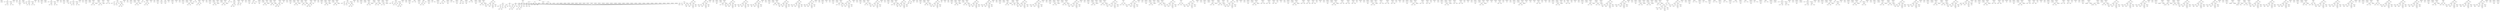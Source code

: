 digraph A { 
EXPRSTMR7 -> NULL_EXPR6
IF9 -> NUM10
ASSIGN14 -> NUM13
ASSIGN14 -> VAR12
EXPRSTMR11 -> ASSIGN14
IF9 -> EXPRSTMR11
ASSIGN18 -> NUM17
ASSIGN18 -> VAR16
EXPRSTMR15 -> ASSIGN18
IF9 -> EXPRSTMR15
EXPRSTMR19 -> VAR20
BLOCK5 -> BLOCK8
FUNCCALL22 -> VAR2
EXPRSTMR1 -> FUNCCALL22
EXPRSTMR29 -> NULL_EXPR28
SUB34 -> NUM33
SUB34 -> NUM32
IF31 -> SUB34
ASSIGN38 -> NUM37
ASSIGN38 -> VAR36
EXPRSTMR35 -> ASSIGN38
IF31 -> EXPRSTMR35
ASSIGN42 -> NUM41
ASSIGN42 -> VAR40
EXPRSTMR39 -> ASSIGN42
IF31 -> EXPRSTMR39
EXPRSTMR43 -> VAR44
BLOCK27 -> BLOCK30
FUNCCALL46 -> VAR24
EXPRSTMR23 -> FUNCCALL46
EXPRSTMR53 -> NULL_EXPR52
IF55 -> NUM56
ASSIGN60 -> NUM59
ASSIGN60 -> VAR58
EXPRSTMR57 -> ASSIGN60
IF55 -> EXPRSTMR57
ASSIGN64 -> NUM63
ASSIGN64 -> VAR62
EXPRSTMR61 -> ASSIGN64
IF55 -> EXPRSTMR61
EXPRSTMR65 -> VAR66
BLOCK51 -> BLOCK54
FUNCCALL68 -> VAR48
EXPRSTMR47 -> FUNCCALL68
EXPRSTMR75 -> NULL_EXPR74
SUB80 -> NUM79
SUB80 -> NUM78
IF77 -> SUB80
ASSIGN84 -> NUM83
ASSIGN84 -> VAR82
EXPRSTMR81 -> ASSIGN84
IF77 -> EXPRSTMR81
ASSIGN88 -> NUM87
ASSIGN88 -> VAR86
EXPRSTMR85 -> ASSIGN88
IF77 -> EXPRSTMR85
EXPRSTMR89 -> VAR90
BLOCK73 -> BLOCK76
FUNCCALL92 -> VAR70
EXPRSTMR69 -> FUNCCALL92
EXPRSTMR99 -> NULL_EXPR98
ASSIGN103 -> NUM100
ASSIGN103 -> VAR102
COMMA104 -> ASSIGN103
COMMA104 -> MEMZERO101
EXPRSTMR105 -> COMMA104
EXPRSTMR108 -> NULL_EXPR107
ASSIGN112 -> NUM109
ASSIGN112 -> VAR111
COMMA113 -> ASSIGN112
COMMA113 -> MEMZERO110
EXPRSTMR114 -> COMMA113
ASSIGN120 -> NUM119
ASSIGN120 -> VAR118
EXPRSTMR117 -> ASSIGN120
LE123 -> NUM122
LE123 -> VAR121
FOR116 -> LE123
ADD127 -> NUM126
ADD127 -> VAR125
ASSIGN128 -> ADD127
ASSIGN128 -> VAR124
FOR116 -> ASSIGN128
ADD133 -> VAR132
ADD133 -> VAR131
ASSIGN134 -> ADD133
ASSIGN134 -> VAR130
EXPRSTMR129 -> ASSIGN134
FOR116 -> EXPRSTMR129
EXPRSTMR135 -> VAR136
BLOCK97 -> BLOCK106
FUNCCALL138 -> VAR94
EXPRSTMR93 -> FUNCCALL138
EXPRSTMR145 -> NULL_EXPR144
ASSIGN149 -> NUM146
ASSIGN149 -> VAR148
COMMA150 -> ASSIGN149
COMMA150 -> MEMZERO147
EXPRSTMR151 -> COMMA150
LT156 -> NUM155
LT156 -> VAR154
ADD161 -> NUM160
ADD161 -> VAR159
ASSIGN162 -> ADD161
ASSIGN162 -> VAR158
EXPRSTMR157 -> ASSIGN162
EXPRSTMR163 -> VAR164
BLOCK143 -> BLOCK152
FUNCCALL166 -> VAR140
EXPRSTMR139 -> FUNCCALL166
EXPRSTMR172 -> NUM173
EXPRSTMR175 -> NUM176
BLOCK174 -> EXPRSTMR175
EXPRSTMR177 -> NUM178
BLOCK171 -> EXPRSTMR172
FUNCCALL180 -> VAR168
EXPRSTMR167 -> FUNCCALL180
EXPRSTMR189 -> NUM190
BLOCK185 -> BLOCK186
FUNCCALL192 -> VAR182
EXPRSTMR181 -> FUNCCALL192
EXPRSTMR199 -> NULL_EXPR198
ASSIGN203 -> NUM200
ASSIGN203 -> VAR202
COMMA204 -> ASSIGN203
COMMA204 -> MEMZERO201
EXPRSTMR205 -> COMMA204
LT210 -> NUM209
LT210 -> VAR208
ADD215 -> NUM214
ADD215 -> VAR213
ASSIGN216 -> ADD215
ASSIGN216 -> VAR212
EXPRSTMR211 -> ASSIGN216
EXPRSTMR217 -> VAR218
BLOCK197 -> BLOCK206
FUNCCALL220 -> VAR194
EXPRSTMR193 -> FUNCCALL220
EXPRSTMR227 -> NULL_EXPR226
ASSIGN231 -> NUM228
ASSIGN231 -> VAR230
COMMA232 -> ASSIGN231
COMMA232 -> MEMZERO229
EXPRSTMR233 -> COMMA232
EXPRSTMR236 -> NULL_EXPR235
ASSIGN240 -> NUM237
ASSIGN240 -> VAR239
COMMA241 -> ASSIGN240
COMMA241 -> MEMZERO238
EXPRSTMR242 -> COMMA241
LE247 -> NUM246
LE247 -> VAR245
ADD253 -> VAR252
ADD253 -> VAR251
ASSIGN254 -> ADD253
ASSIGN254 -> VAR250
EXPRSTMR249 -> ASSIGN254
ADD259 -> NUM258
ADD259 -> VAR257
ASSIGN260 -> ADD259
ASSIGN260 -> VAR256
EXPRSTMR255 -> ASSIGN260
BLOCK248 -> EXPRSTMR249
EXPRSTMR261 -> VAR262
BLOCK225 -> BLOCK234
FUNCCALL264 -> VAR222
EXPRSTMR221 -> FUNCCALL264
COMMA271 -> NUM270
COMMA271 -> NUM269
COMMA272 -> COMMA271
COMMA272 -> NUM268
FUNCCALL274 -> VAR266
EXPRSTMR265 -> FUNCCALL274
EXPRSTMR281 -> NULL_EXPR280
ASSIGN285 -> NUM282
ASSIGN285 -> VAR284
COMMA286 -> ASSIGN285
COMMA286 -> MEMZERO283
EXPRSTMR287 -> COMMA286
EXPRSTMR289 -> NULL_EXPR288
ASSIGN293 -> NUM290
ASSIGN293 -> VAR292
COMMA294 -> ASSIGN293
COMMA294 -> MEMZERO291
EXPRSTMR295 -> COMMA294
ASSIGN300 -> NUM299
ASSIGN300 -> VAR298
COMMA302 -> VAR301
COMMA302 -> ASSIGN300
ASSIGN304 -> NUM303
ASSIGN304 -> COMMA302
EXPRSTMR297 -> ASSIGN304
EXPRSTMR305 -> VAR306
BLOCK279 -> BLOCK296
FUNCCALL308 -> VAR276
EXPRSTMR275 -> FUNCCALL308
EXPRSTMR315 -> NULL_EXPR314
ASSIGN319 -> NUM316
ASSIGN319 -> VAR318
COMMA320 -> ASSIGN319
COMMA320 -> MEMZERO317
EXPRSTMR321 -> COMMA320
EXPRSTMR323 -> NULL_EXPR322
ASSIGN327 -> NUM324
ASSIGN327 -> VAR326
COMMA328 -> ASSIGN327
COMMA328 -> MEMZERO325
EXPRSTMR329 -> COMMA328
ASSIGN334 -> NUM333
ASSIGN334 -> VAR332
COMMA336 -> VAR335
COMMA336 -> ASSIGN334
ASSIGN338 -> NUM337
ASSIGN338 -> COMMA336
EXPRSTMR331 -> ASSIGN338
EXPRSTMR339 -> VAR340
BLOCK313 -> BLOCK330
FUNCCALL342 -> VAR310
EXPRSTMR309 -> FUNCCALL342
EXPRSTMR349 -> NULL_EXPR348
ASSIGN353 -> NUM350
ASSIGN353 -> VAR352
COMMA354 -> ASSIGN353
COMMA354 -> MEMZERO351
EXPRSTMR355 -> COMMA354
EXPRSTMR359 -> NULL_EXPR358
ASSIGN363 -> NUM360
ASSIGN363 -> VAR362
COMMA364 -> ASSIGN363
COMMA364 -> MEMZERO361
EXPRSTMR365 -> COMMA364
LE369 -> NUM368
LE369 -> VAR367
FOR357 -> LE369
ADD373 -> NUM372
ADD373 -> VAR371
ASSIGN374 -> ADD373
ASSIGN374 -> VAR370
FOR357 -> ASSIGN374
ADD379 -> VAR378
ADD379 -> VAR377
ASSIGN380 -> ADD379
ASSIGN380 -> VAR376
EXPRSTMR375 -> ASSIGN380
FOR357 -> EXPRSTMR375
EXPRSTMR381 -> VAR382
BLOCK347 -> BLOCK356
FUNCCALL384 -> VAR344
EXPRSTMR343 -> FUNCCALL384
EXPRSTMR391 -> NULL_EXPR390
ASSIGN395 -> NUM392
ASSIGN395 -> VAR394
COMMA396 -> ASSIGN395
COMMA396 -> MEMZERO393
EXPRSTMR397 -> COMMA396
EXPRSTMR400 -> NULL_EXPR399
ASSIGN404 -> NUM401
ASSIGN404 -> VAR403
COMMA405 -> ASSIGN404
COMMA405 -> MEMZERO402
EXPRSTMR406 -> COMMA405
EXPRSTMR410 -> NULL_EXPR409
ASSIGN414 -> NUM411
ASSIGN414 -> VAR413
COMMA415 -> ASSIGN414
COMMA415 -> MEMZERO412
EXPRSTMR416 -> COMMA415
LE420 -> NUM419
LE420 -> VAR418
FOR408 -> LE420
ADD424 -> NUM423
ADD424 -> VAR422
ASSIGN425 -> ADD424
ASSIGN425 -> VAR421
FOR408 -> ASSIGN425
ADD430 -> VAR429
ADD430 -> VAR428
ASSIGN431 -> ADD430
ASSIGN431 -> VAR427
EXPRSTMR426 -> ASSIGN431
FOR408 -> EXPRSTMR426
EXPRSTMR432 -> VAR433
BLOCK389 -> BLOCK398
FUNCCALL435 -> VAR386
EXPRSTMR385 -> FUNCCALL435
LOGOR441 -> NUM440
LOGOR441 -> NUM439
FUNCCALL443 -> VAR437
EXPRSTMR436 -> FUNCCALL443
SUB450 -> NUM449
SUB450 -> NUM448
LOGOR451 -> SUB450
LOGOR451 -> NUM447
LOGOR453 -> NUM452
LOGOR453 -> LOGOR451
FUNCCALL455 -> VAR445
EXPRSTMR444 -> FUNCCALL455
LOGOR461 -> NUM460
LOGOR461 -> NUM459
FUNCCALL463 -> VAR457
EXPRSTMR456 -> FUNCCALL463
SUB470 -> NUM469
SUB470 -> NUM468
LOGOR471 -> SUB470
LOGOR471 -> NUM467
FUNCCALL473 -> VAR465
EXPRSTMR464 -> FUNCCALL473
LOGAND479 -> NUM478
LOGAND479 -> NUM477
FUNCCALL481 -> VAR475
EXPRSTMR474 -> FUNCCALL481
SUB487 -> NUM486
SUB487 -> NUM485
LOGAND489 -> NUM488
LOGAND489 -> SUB487
FUNCCALL491 -> VAR483
EXPRSTMR482 -> FUNCCALL491
LOGAND497 -> NUM496
LOGAND497 -> NUM495
FUNCCALL499 -> VAR493
EXPRSTMR492 -> FUNCCALL499
EXPRSTMR506 -> NULL_EXPR505
ASSIGN510 -> NUM507
ASSIGN510 -> VAR509
COMMA511 -> ASSIGN510
COMMA511 -> MEMZERO508
EXPRSTMR512 -> COMMA511
ADD520 -> NUM519
ADD520 -> VAR517
ADDR521 -> VAR517
ASSIGN523 -> ADDR521
ASSIGN523 -> VAR522
DEREF525 -> VAR524
ADD526 -> NUM519
ADD526 -> DEREF525
DEREF528 -> VAR527
ASSIGN529 -> ADD526
ASSIGN529 -> DEREF528
COMMA530 -> ASSIGN529
COMMA530 -> ASSIGN523
ADD531 -> NUM518
ADD531 -> COMMA530
EXPRSTMR516 -> CAST0
ADD537 -> NUM536
ADD537 -> VAR534
ADDR538 -> VAR534
ASSIGN540 -> ADDR538
ASSIGN540 -> VAR539
DEREF542 -> VAR541
ADD543 -> NUM536
ADD543 -> DEREF542
DEREF545 -> VAR544
ASSIGN546 -> ADD543
ASSIGN546 -> DEREF545
COMMA547 -> ASSIGN546
COMMA547 -> ASSIGN540
ADD548 -> NUM535
ADD548 -> COMMA547
EXPRSTMR533 -> CAST0
ADD554 -> NUM553
ADD554 -> VAR551
ADDR555 -> VAR551
ASSIGN557 -> ADDR555
ASSIGN557 -> VAR556
DEREF559 -> VAR558
ADD560 -> NUM553
ADD560 -> DEREF559
DEREF562 -> VAR561
ASSIGN563 -> ADD560
ASSIGN563 -> DEREF562
COMMA564 -> ASSIGN563
COMMA564 -> ASSIGN557
ADD565 -> NUM552
ADD565 -> COMMA564
EXPRSTMR550 -> CAST0
EXPRSTMR566 -> VAR567
BLOCK504 -> BLOCK513
FUNCCALL569 -> VAR501
EXPRSTMR500 -> FUNCCALL569
EXPRSTMR576 -> NULL_EXPR575
ASSIGN580 -> NUM577
ASSIGN580 -> VAR579
COMMA581 -> ASSIGN580
COMMA581 -> MEMZERO578
EXPRSTMR582 -> COMMA581
ADD590 -> NUM589
ADD590 -> VAR587
ADDR591 -> VAR587
ASSIGN593 -> ADDR591
ASSIGN593 -> VAR592
DEREF595 -> VAR594
ADD596 -> NUM589
ADD596 -> DEREF595
DEREF598 -> VAR597
ASSIGN599 -> ADD596
ASSIGN599 -> DEREF598
COMMA600 -> ASSIGN599
COMMA600 -> ASSIGN593
ADD601 -> NUM588
ADD601 -> COMMA600
EXPRSTMR586 -> CAST0
ADD607 -> NUM606
ADD607 -> VAR604
ADDR608 -> VAR604
ASSIGN610 -> ADDR608
ASSIGN610 -> VAR609
DEREF612 -> VAR611
ADD613 -> NUM606
ADD613 -> DEREF612
DEREF615 -> VAR614
ASSIGN616 -> ADD613
ASSIGN616 -> DEREF615
COMMA617 -> ASSIGN616
COMMA617 -> ASSIGN610
ADD618 -> NUM605
ADD618 -> COMMA617
EXPRSTMR603 -> CAST0
ADD624 -> NUM623
ADD624 -> VAR621
ADDR625 -> VAR621
ASSIGN627 -> ADDR625
ASSIGN627 -> VAR626
DEREF629 -> VAR628
ADD630 -> NUM623
ADD630 -> DEREF629
DEREF632 -> VAR631
ASSIGN633 -> ADD630
ASSIGN633 -> DEREF632
COMMA634 -> ASSIGN633
COMMA634 -> ASSIGN627
ADD635 -> NUM622
ADD635 -> COMMA634
EXPRSTMR620 -> CAST0
EXPRSTMR636 -> VAR637
BLOCK574 -> BLOCK583
FUNCCALL639 -> VAR571
EXPRSTMR570 -> FUNCCALL639
EXPRSTMR646 -> NULL_EXPR645
ASSIGN650 -> NUM647
ASSIGN650 -> VAR649
COMMA651 -> ASSIGN650
COMMA651 -> MEMZERO648
EXPRSTMR652 -> COMMA651
ADD660 -> NUM659
ADD660 -> VAR657
ADDR661 -> VAR657
ASSIGN663 -> ADDR661
ASSIGN663 -> VAR662
DEREF665 -> VAR664
ADD666 -> NUM659
ADD666 -> DEREF665
DEREF668 -> VAR667
ASSIGN669 -> ADD666
ASSIGN669 -> DEREF668
COMMA670 -> ASSIGN669
COMMA670 -> ASSIGN663
ADD671 -> NUM658
ADD671 -> COMMA670
EXPRSTMR656 -> CAST0
ADD677 -> NUM676
ADD677 -> VAR674
ADDR678 -> VAR674
ASSIGN680 -> ADDR678
ASSIGN680 -> VAR679
DEREF682 -> VAR681
ADD683 -> NUM676
ADD683 -> DEREF682
DEREF685 -> VAR684
ASSIGN686 -> ADD683
ASSIGN686 -> DEREF685
COMMA687 -> ASSIGN686
COMMA687 -> ASSIGN680
ADD688 -> NUM675
ADD688 -> COMMA687
EXPRSTMR673 -> CAST0
ADD694 -> NUM693
ADD694 -> VAR691
ADDR695 -> VAR691
ASSIGN697 -> ADDR695
ASSIGN697 -> VAR696
DEREF699 -> VAR698
ADD700 -> NUM693
ADD700 -> DEREF699
DEREF702 -> VAR701
ASSIGN703 -> ADD700
ASSIGN703 -> DEREF702
COMMA704 -> ASSIGN703
COMMA704 -> ASSIGN697
ADD705 -> NUM692
ADD705 -> COMMA704
EXPRSTMR690 -> CAST0
EXPRSTMR706 -> VAR707
BLOCK644 -> BLOCK653
FUNCCALL709 -> VAR641
EXPRSTMR640 -> FUNCCALL709
EXPRSTMR718 -> NUM719
BLOCK714 -> GOTO715
FUNCCALL721 -> VAR711
EXPRSTMR710 -> FUNCCALL721
EXPRSTMR728 -> NULL_EXPR727
ASSIGN732 -> NUM729
ASSIGN732 -> VAR731
COMMA733 -> ASSIGN732
COMMA733 -> MEMZERO730
EXPRSTMR734 -> COMMA733
LT740 -> NUM739
LT740 -> VAR738
FOR736 -> LT740
ADD744 -> NUM743
ADD744 -> VAR741
ADDR745 -> VAR741
ASSIGN747 -> ADDR745
ASSIGN747 -> VAR746
DEREF749 -> VAR748
ADD750 -> NUM743
ADD750 -> DEREF749
DEREF752 -> VAR751
ASSIGN753 -> ADD750
ASSIGN753 -> DEREF752
COMMA754 -> ASSIGN753
COMMA754 -> ASSIGN747
ADD755 -> NUM742
ADD755 -> COMMA754
FOR736 -> CAST0
EQ760 -> NUM759
EQ760 -> VAR758
IF757 -> EQ760
IF757 -> GOTO761
BLOCK756 -> IF757
FOR736 -> BLOCK756
EXPRSTMR762 -> VAR763
BLOCK726 -> BLOCK735
FUNCCALL765 -> VAR723
EXPRSTMR722 -> FUNCCALL765
EXPRSTMR772 -> NULL_EXPR771
ASSIGN776 -> NUM773
ASSIGN776 -> VAR775
COMMA777 -> ASSIGN776
COMMA777 -> MEMZERO774
EXPRSTMR778 -> COMMA777
ADD787 -> NUM786
ADD787 -> VAR784
ADDR788 -> VAR784
ASSIGN790 -> ADDR788
ASSIGN790 -> VAR789
DEREF792 -> VAR791
ADD793 -> NUM786
ADD793 -> DEREF792
DEREF795 -> VAR794
ASSIGN796 -> ADD793
ASSIGN796 -> DEREF795
COMMA797 -> ASSIGN796
COMMA797 -> ASSIGN790
ADD798 -> NUM785
ADD798 -> COMMA797
EQ800 -> NUM799
EQ800 -> CAST0
IF783 -> EQ800
IF783 -> GOTO801
BLOCK782 -> IF783
EXPRSTMR802 -> VAR803
BLOCK770 -> BLOCK779
FUNCCALL805 -> VAR767
EXPRSTMR766 -> FUNCCALL805
EXPRSTMR812 -> NULL_EXPR811
ASSIGN816 -> NUM813
ASSIGN816 -> VAR815
COMMA817 -> ASSIGN816
COMMA817 -> MEMZERO814
EXPRSTMR818 -> COMMA817
LT824 -> NUM823
LT824 -> VAR822
FOR820 -> LT824
ADD828 -> NUM827
ADD828 -> VAR825
ADDR829 -> VAR825
ASSIGN831 -> ADDR829
ASSIGN831 -> VAR830
DEREF833 -> VAR832
ADD834 -> NUM827
ADD834 -> DEREF833
DEREF836 -> VAR835
ASSIGN837 -> ADD834
ASSIGN837 -> DEREF836
COMMA838 -> ASSIGN837
COMMA838 -> ASSIGN831
ADD839 -> NUM826
ADD839 -> COMMA838
FOR820 -> CAST0
FOR841 -> GOTO843
EQ847 -> NUM846
EQ847 -> VAR845
IF844 -> EQ847
IF844 -> GOTO848
BLOCK840 -> FOR841
FOR820 -> BLOCK840
EXPRSTMR849 -> VAR850
BLOCK810 -> BLOCK819
FUNCCALL852 -> VAR807
EXPRSTMR806 -> FUNCCALL852
EXPRSTMR859 -> NULL_EXPR858
ASSIGN863 -> NUM860
ASSIGN863 -> VAR862
COMMA864 -> ASSIGN863
COMMA864 -> MEMZERO861
EXPRSTMR865 -> COMMA864
ADD877 -> NUM876
ADD877 -> VAR874
ADDR878 -> VAR874
ASSIGN880 -> ADDR878
ASSIGN880 -> VAR879
DEREF882 -> VAR881
ADD883 -> NUM876
ADD883 -> DEREF882
DEREF885 -> VAR884
ASSIGN886 -> ADD883
ASSIGN886 -> DEREF885
COMMA887 -> ASSIGN886
COMMA887 -> ASSIGN880
ADD888 -> NUM875
ADD888 -> COMMA887
EQ890 -> NUM889
EQ890 -> CAST0
IF873 -> EQ890
IF873 -> GOTO891
BLOCK869 -> FOR870
EXPRSTMR892 -> VAR893
BLOCK857 -> BLOCK866
FUNCCALL895 -> VAR854
EXPRSTMR853 -> FUNCCALL895
EXPRSTMR902 -> NULL_EXPR901
ASSIGN906 -> NUM903
ASSIGN906 -> VAR905
COMMA907 -> ASSIGN906
COMMA907 -> MEMZERO904
EXPRSTMR908 -> COMMA907
EXPRSTMR911 -> NULL_EXPR910
ASSIGN915 -> NUM912
ASSIGN915 -> VAR914
COMMA916 -> ASSIGN915
COMMA916 -> MEMZERO913
EXPRSTMR917 -> COMMA916
LT923 -> NUM922
LT923 -> VAR921
FOR919 -> LT923
ADD927 -> NUM926
ADD927 -> VAR924
ADDR928 -> VAR924
ASSIGN930 -> ADDR928
ASSIGN930 -> VAR929
DEREF932 -> VAR931
ADD933 -> NUM926
ADD933 -> DEREF932
DEREF935 -> VAR934
ASSIGN936 -> ADD933
ASSIGN936 -> DEREF935
COMMA937 -> ASSIGN936
COMMA937 -> ASSIGN930
ADD938 -> NUM925
ADD938 -> COMMA937
FOR919 -> CAST0
LT943 -> VAR941
LT943 -> NUM942
IF940 -> LT943
IF940 -> GOTO944
ADD949 -> NUM948
ADD949 -> VAR946
ADDR950 -> VAR946
ASSIGN952 -> ADDR950
ASSIGN952 -> VAR951
DEREF954 -> VAR953
ADD955 -> NUM948
ADD955 -> DEREF954
DEREF957 -> VAR956
ASSIGN958 -> ADD955
ASSIGN958 -> DEREF957
COMMA959 -> ASSIGN958
COMMA959 -> ASSIGN952
ADD960 -> NUM947
ADD960 -> COMMA959
EXPRSTMR945 -> CAST0
BLOCK939 -> IF940
FOR919 -> BLOCK939
EXPRSTMR961 -> VAR962
BLOCK900 -> BLOCK909
FUNCCALL964 -> VAR897
EXPRSTMR896 -> FUNCCALL964
EXPRSTMR971 -> NULL_EXPR970
ASSIGN975 -> NUM972
ASSIGN975 -> VAR974
COMMA976 -> ASSIGN975
COMMA976 -> MEMZERO973
EXPRSTMR977 -> COMMA976
EXPRSTMR980 -> NULL_EXPR979
ASSIGN984 -> NUM981
ASSIGN984 -> VAR983
COMMA985 -> ASSIGN984
COMMA985 -> MEMZERO982
EXPRSTMR986 -> COMMA985
LT992 -> NUM991
LT992 -> VAR990
FOR988 -> LT992
ADD996 -> NUM995
ADD996 -> VAR993
ADDR997 -> VAR993
ASSIGN999 -> ADDR997
ASSIGN999 -> VAR998
DEREF1001 -> VAR1000
ADD1002 -> NUM995
ADD1002 -> DEREF1001
DEREF1004 -> VAR1003
ASSIGN1005 -> ADD1002
ASSIGN1005 -> DEREF1004
COMMA1006 -> ASSIGN1005
COMMA1006 -> ASSIGN999
ADD1007 -> NUM994
ADD1007 -> COMMA1006
FOR988 -> CAST0
LT1012 -> VAR1010
LT1012 -> NUM1011
IF1009 -> LT1012
IF1009 -> GOTO1013
ADD1018 -> NUM1017
ADD1018 -> VAR1015
ADDR1019 -> VAR1015
ASSIGN1021 -> ADDR1019
ASSIGN1021 -> VAR1020
DEREF1023 -> VAR1022
ADD1024 -> NUM1017
ADD1024 -> DEREF1023
DEREF1026 -> VAR1025
ASSIGN1027 -> ADD1024
ASSIGN1027 -> DEREF1026
COMMA1028 -> ASSIGN1027
COMMA1028 -> ASSIGN1021
ADD1029 -> NUM1016
ADD1029 -> COMMA1028
EXPRSTMR1014 -> CAST0
BLOCK1008 -> IF1009
FOR988 -> BLOCK1008
EXPRSTMR1030 -> VAR1031
BLOCK969 -> BLOCK978
FUNCCALL1033 -> VAR966
EXPRSTMR965 -> FUNCCALL1033
EXPRSTMR1040 -> NULL_EXPR1039
ASSIGN1044 -> NUM1041
ASSIGN1044 -> VAR1043
COMMA1045 -> ASSIGN1044
COMMA1045 -> MEMZERO1042
EXPRSTMR1046 -> COMMA1045
EXPRSTMR1049 -> NULL_EXPR1048
ASSIGN1053 -> NUM1050
ASSIGN1053 -> VAR1052
COMMA1054 -> ASSIGN1053
COMMA1054 -> MEMZERO1051
EXPRSTMR1055 -> COMMA1054
NOT1060 -> VAR1059
FOR1057 -> NOT1060
NE1066 -> NUM1065
NE1066 -> VAR1064
FOR1062 -> NE1066
ADD1070 -> NUM1069
ADD1070 -> VAR1067
ADDR1071 -> VAR1067
ASSIGN1073 -> ADDR1071
ASSIGN1073 -> VAR1072
DEREF1075 -> VAR1074
ADD1076 -> NUM1069
ADD1076 -> DEREF1075
DEREF1078 -> VAR1077
ASSIGN1079 -> ADD1076
ASSIGN1079 -> DEREF1078
COMMA1080 -> ASSIGN1079
COMMA1080 -> ASSIGN1073
ADD1081 -> NUM1068
ADD1081 -> COMMA1080
FOR1062 -> CAST0
FOR1062 -> GOTO1082
BLOCK1061 -> FOR1062
FOR1057 -> BLOCK1061
EXPRSTMR1084 -> VAR1085
BLOCK1038 -> BLOCK1047
FUNCCALL1087 -> VAR1035
EXPRSTMR1034 -> FUNCCALL1087
EXPRSTMR1094 -> NULL_EXPR1093
ASSIGN1098 -> NUM1095
ASSIGN1098 -> VAR1097
COMMA1099 -> ASSIGN1098
COMMA1099 -> MEMZERO1096
EXPRSTMR1100 -> COMMA1099
EXPRSTMR1103 -> NULL_EXPR1102
ASSIGN1107 -> NUM1104
ASSIGN1107 -> VAR1106
COMMA1108 -> ASSIGN1107
COMMA1108 -> MEMZERO1105
EXPRSTMR1109 -> COMMA1108
ADD1115 -> NUM1114
ADD1115 -> VAR1112
ADDR1116 -> VAR1112
ASSIGN1118 -> ADDR1116
ASSIGN1118 -> VAR1117
DEREF1120 -> VAR1119
ADD1121 -> NUM1114
ADD1121 -> DEREF1120
DEREF1123 -> VAR1122
ASSIGN1124 -> ADD1121
ASSIGN1124 -> DEREF1123
COMMA1125 -> ASSIGN1124
COMMA1125 -> ASSIGN1118
ADD1126 -> NUM1113
ADD1126 -> COMMA1125
LT1128 -> NUM1127
LT1128 -> CAST0
LT1133 -> VAR1131
LT1133 -> NUM1132
IF1130 -> LT1133
IF1130 -> GOTO1134
ADD1139 -> NUM1138
ADD1139 -> VAR1136
ADDR1140 -> VAR1136
ASSIGN1142 -> ADDR1140
ASSIGN1142 -> VAR1141
DEREF1144 -> VAR1143
ADD1145 -> NUM1138
ADD1145 -> DEREF1144
DEREF1147 -> VAR1146
ASSIGN1148 -> ADD1145
ASSIGN1148 -> DEREF1147
COMMA1149 -> ASSIGN1148
COMMA1149 -> ASSIGN1142
ADD1150 -> NUM1137
ADD1150 -> COMMA1149
EXPRSTMR1135 -> CAST0
BLOCK1129 -> IF1130
EXPRSTMR1151 -> VAR1152
BLOCK1092 -> BLOCK1101
FUNCCALL1154 -> VAR1089
EXPRSTMR1088 -> FUNCCALL1154
EXPRSTMR1161 -> NULL_EXPR1160
ASSIGN1165 -> NUM1162
ASSIGN1165 -> VAR1164
COMMA1166 -> ASSIGN1165
COMMA1166 -> MEMZERO1163
EXPRSTMR1167 -> COMMA1166
EXPRSTMR1170 -> NULL_EXPR1169
ASSIGN1174 -> NUM1171
ASSIGN1174 -> VAR1173
COMMA1175 -> ASSIGN1174
COMMA1175 -> MEMZERO1172
EXPRSTMR1176 -> COMMA1175
ADD1182 -> NUM1181
ADD1182 -> VAR1179
ADDR1183 -> VAR1179
ASSIGN1185 -> ADDR1183
ASSIGN1185 -> VAR1184
DEREF1187 -> VAR1186
ADD1188 -> NUM1181
ADD1188 -> DEREF1187
DEREF1190 -> VAR1189
ASSIGN1191 -> ADD1188
ASSIGN1191 -> DEREF1190
COMMA1192 -> ASSIGN1191
COMMA1192 -> ASSIGN1185
ADD1193 -> NUM1180
ADD1193 -> COMMA1192
LT1195 -> NUM1194
LT1195 -> CAST0
LT1200 -> VAR1198
LT1200 -> NUM1199
IF1197 -> LT1200
IF1197 -> GOTO1201
ADD1206 -> NUM1205
ADD1206 -> VAR1203
ADDR1207 -> VAR1203
ASSIGN1209 -> ADDR1207
ASSIGN1209 -> VAR1208
DEREF1211 -> VAR1210
ADD1212 -> NUM1205
ADD1212 -> DEREF1211
DEREF1214 -> VAR1213
ASSIGN1215 -> ADD1212
ASSIGN1215 -> DEREF1214
COMMA1216 -> ASSIGN1215
COMMA1216 -> ASSIGN1209
ADD1217 -> NUM1204
ADD1217 -> COMMA1216
EXPRSTMR1202 -> CAST0
BLOCK1196 -> IF1197
EXPRSTMR1218 -> VAR1219
BLOCK1159 -> BLOCK1168
FUNCCALL1221 -> VAR1156
EXPRSTMR1155 -> FUNCCALL1221
EXPRSTMR1228 -> NULL_EXPR1227
ASSIGN1232 -> NUM1229
ASSIGN1232 -> VAR1231
COMMA1233 -> ASSIGN1232
COMMA1233 -> MEMZERO1230
EXPRSTMR1234 -> COMMA1233
EXPRSTMR1237 -> NULL_EXPR1236
ASSIGN1241 -> NUM1238
ASSIGN1241 -> VAR1240
COMMA1242 -> ASSIGN1241
COMMA1242 -> MEMZERO1239
EXPRSTMR1243 -> COMMA1242
NOT1247 -> VAR1246
ADD1253 -> NUM1252
ADD1253 -> VAR1250
ADDR1254 -> VAR1250
ASSIGN1256 -> ADDR1254
ASSIGN1256 -> VAR1255
DEREF1258 -> VAR1257
ADD1259 -> NUM1252
ADD1259 -> DEREF1258
DEREF1261 -> VAR1260
ASSIGN1262 -> ADD1259
ASSIGN1262 -> DEREF1261
COMMA1263 -> ASSIGN1262
COMMA1263 -> ASSIGN1256
ADD1264 -> NUM1251
ADD1264 -> COMMA1263
NE1266 -> NUM1265
NE1266 -> CAST0
BLOCK1248 -> FOR1249
EXPRSTMR1269 -> VAR1270
BLOCK1226 -> BLOCK1235
FUNCCALL1272 -> VAR1223
EXPRSTMR1222 -> FUNCCALL1272
EXPRSTMR1279 -> NULL_EXPR1278
ASSIGN1283 -> NUM1280
ASSIGN1283 -> VAR1282
COMMA1284 -> ASSIGN1283
COMMA1284 -> MEMZERO1281
EXPRSTMR1285 -> COMMA1284
ASSIGN1295 -> NUM1294
ASSIGN1295 -> VAR1293
EXPRSTMR1292 -> ASSIGN1295
ASSIGN1302 -> NUM1301
ASSIGN1302 -> VAR1300
EXPRSTMR1299 -> ASSIGN1302
ASSIGN1309 -> NUM1308
ASSIGN1309 -> VAR1307
EXPRSTMR1306 -> ASSIGN1309
BLOCK1289 -> CASE1290
EXPRSTMR1311 -> VAR1312
BLOCK1277 -> BLOCK1286
FUNCCALL1314 -> VAR1274
EXPRSTMR1273 -> FUNCCALL1314
EXPRSTMR1321 -> NULL_EXPR1320
ASSIGN1325 -> NUM1322
ASSIGN1325 -> VAR1324
COMMA1326 -> ASSIGN1325
COMMA1326 -> MEMZERO1323
EXPRSTMR1327 -> COMMA1326
ASSIGN1337 -> NUM1336
ASSIGN1337 -> VAR1335
EXPRSTMR1334 -> ASSIGN1337
ASSIGN1344 -> NUM1343
ASSIGN1344 -> VAR1342
EXPRSTMR1341 -> ASSIGN1344
ASSIGN1351 -> NUM1350
ASSIGN1351 -> VAR1349
EXPRSTMR1348 -> ASSIGN1351
BLOCK1331 -> CASE1332
EXPRSTMR1353 -> VAR1354
BLOCK1319 -> BLOCK1328
FUNCCALL1356 -> VAR1316
EXPRSTMR1315 -> FUNCCALL1356
EXPRSTMR1363 -> NULL_EXPR1362
ASSIGN1367 -> NUM1364
ASSIGN1367 -> VAR1366
COMMA1368 -> ASSIGN1367
COMMA1368 -> MEMZERO1365
EXPRSTMR1369 -> COMMA1368
ASSIGN1379 -> NUM1378
ASSIGN1379 -> VAR1377
EXPRSTMR1376 -> ASSIGN1379
ASSIGN1386 -> NUM1385
ASSIGN1386 -> VAR1384
EXPRSTMR1383 -> ASSIGN1386
ASSIGN1393 -> NUM1392
ASSIGN1393 -> VAR1391
EXPRSTMR1390 -> ASSIGN1393
BLOCK1373 -> CASE1374
EXPRSTMR1395 -> VAR1396
BLOCK1361 -> BLOCK1370
FUNCCALL1398 -> VAR1358
EXPRSTMR1357 -> FUNCCALL1398
EXPRSTMR1405 -> NULL_EXPR1404
ASSIGN1409 -> NUM1406
ASSIGN1409 -> VAR1408
COMMA1410 -> ASSIGN1409
COMMA1410 -> MEMZERO1407
EXPRSTMR1411 -> COMMA1410
ASSIGN1421 -> NUM1420
ASSIGN1421 -> VAR1419
EXPRSTMR1418 -> ASSIGN1421
ASSIGN1428 -> NUM1427
ASSIGN1428 -> VAR1426
EXPRSTMR1425 -> ASSIGN1428
ASSIGN1435 -> NUM1434
ASSIGN1435 -> VAR1433
EXPRSTMR1432 -> ASSIGN1435
BLOCK1415 -> CASE1416
EXPRSTMR1437 -> VAR1438
BLOCK1403 -> BLOCK1412
FUNCCALL1440 -> VAR1400
EXPRSTMR1399 -> FUNCCALL1440
EXPRSTMR1447 -> NULL_EXPR1446
ASSIGN1451 -> NUM1448
ASSIGN1451 -> VAR1450
COMMA1452 -> ASSIGN1451
COMMA1452 -> MEMZERO1449
EXPRSTMR1453 -> COMMA1452
ASSIGN1463 -> NUM1462
ASSIGN1463 -> VAR1461
EXPRSTMR1460 -> ASSIGN1463
ASSIGN1469 -> NUM1468
ASSIGN1469 -> VAR1467
EXPRSTMR1466 -> ASSIGN1469
BLOCK1457 -> CASE1458
EXPRSTMR1470 -> VAR1471
BLOCK1445 -> BLOCK1454
FUNCCALL1473 -> VAR1442
EXPRSTMR1441 -> FUNCCALL1473
EXPRSTMR1480 -> NULL_EXPR1479
ASSIGN1484 -> NUM1481
ASSIGN1484 -> VAR1483
COMMA1485 -> ASSIGN1484
COMMA1485 -> MEMZERO1482
EXPRSTMR1486 -> COMMA1485
ASSIGN1496 -> NUM1495
ASSIGN1496 -> VAR1494
EXPRSTMR1493 -> ASSIGN1496
ASSIGN1502 -> NUM1501
ASSIGN1502 -> VAR1500
EXPRSTMR1499 -> ASSIGN1502
BLOCK1490 -> CASE1491
EXPRSTMR1503 -> VAR1504
BLOCK1478 -> BLOCK1487
FUNCCALL1506 -> VAR1475
EXPRSTMR1474 -> FUNCCALL1506
EXPRSTMR1513 -> NULL_EXPR1512
ASSIGN1517 -> NUM1514
ASSIGN1517 -> VAR1516
COMMA1518 -> ASSIGN1517
COMMA1518 -> MEMZERO1515
EXPRSTMR1519 -> COMMA1518
EXPRSTMR1526 -> NUM1527
EXPRSTMR1530 -> NUM1531
EXPRSTMR1534 -> NUM1535
ASSIGN1539 -> NUM1538
ASSIGN1539 -> VAR1537
EXPRSTMR1536 -> ASSIGN1539
BLOCK1523 -> CASE1524
EXPRSTMR1540 -> VAR1541
BLOCK1511 -> BLOCK1520
FUNCCALL1543 -> VAR1508
EXPRSTMR1507 -> FUNCCALL1543
EXPRSTMR1550 -> NULL_EXPR1549
ASSIGN1554 -> NUM1551
ASSIGN1554 -> VAR1553
COMMA1555 -> ASSIGN1554
COMMA1555 -> MEMZERO1552
EXPRSTMR1556 -> COMMA1555
EXPRSTMR1563 -> NUM1564
EXPRSTMR1567 -> NUM1568
EXPRSTMR1571 -> NUM1572
ASSIGN1576 -> NUM1575
ASSIGN1576 -> VAR1574
EXPRSTMR1573 -> ASSIGN1576
BLOCK1560 -> CASE1561
EXPRSTMR1577 -> VAR1578
BLOCK1548 -> BLOCK1557
FUNCCALL1580 -> VAR1545
EXPRSTMR1544 -> FUNCCALL1580
EXPRSTMR1587 -> NULL_EXPR1586
ASSIGN1591 -> NUM1588
ASSIGN1591 -> VAR1590
COMMA1592 -> ASSIGN1591
COMMA1592 -> MEMZERO1589
EXPRSTMR1593 -> COMMA1592
NEG1597 -> NUM1596
ASSIGN1604 -> NUM1603
ASSIGN1604 -> VAR1602
EXPRSTMR1601 -> ASSIGN1604
BLOCK1598 -> CASE1599
EXPRSTMR1606 -> VAR1607
BLOCK1585 -> BLOCK1594
FUNCCALL1609 -> VAR1582
EXPRSTMR1581 -> FUNCCALL1609
EXPRSTMR1616 -> NULL_EXPR1615
ASSIGN1620 -> NUM1617
ASSIGN1620 -> VAR1619
COMMA1621 -> ASSIGN1620
COMMA1621 -> MEMZERO1618
EXPRSTMR1622 -> COMMA1621
EXPRSTMR1625 -> NULL_EXPR1624
ASSIGN1629 -> NUM1626
ASSIGN1629 -> VAR1628
COMMA1630 -> ASSIGN1629
COMMA1630 -> MEMZERO1627
EXPRSTMR1631 -> COMMA1630
ADD1639 -> NUM1638
ADD1639 -> VAR1636
ADDR1640 -> VAR1636
ASSIGN1642 -> ADDR1640
ASSIGN1642 -> VAR1641
DEREF1644 -> VAR1643
ADD1645 -> NUM1638
ADD1645 -> DEREF1644
DEREF1647 -> VAR1646
ASSIGN1648 -> ADD1645
ASSIGN1648 -> DEREF1647
COMMA1649 -> ASSIGN1648
COMMA1649 -> ASSIGN1642
ADD1650 -> NUM1637
ADD1650 -> COMMA1649
EXPRSTMR1635 -> CAST0
BLOCK1634 -> EXPRSTMR1635
ADD1654 -> NUM1653
ADD1654 -> VAR1651
ADDR1655 -> VAR1651
ASSIGN1657 -> ADDR1655
ASSIGN1657 -> VAR1656
DEREF1659 -> VAR1658
ADD1660 -> NUM1653
ADD1660 -> DEREF1659
DEREF1662 -> VAR1661
ASSIGN1663 -> ADD1660
ASSIGN1663 -> DEREF1662
COMMA1664 -> ASSIGN1663
COMMA1664 -> ASSIGN1657
ADD1665 -> NUM1652
ADD1665 -> COMMA1664
LT1667 -> NUM1666
LT1667 -> CAST0
EXPRSTMR1668 -> VAR1669
BLOCK1614 -> BLOCK1623
FUNCCALL1671 -> VAR1611
EXPRSTMR1610 -> FUNCCALL1671
EXPRSTMR1678 -> NULL_EXPR1677
ASSIGN1682 -> NUM1679
ASSIGN1682 -> VAR1681
COMMA1683 -> ASSIGN1682
COMMA1683 -> MEMZERO1680
EXPRSTMR1684 -> COMMA1683
EXPRSTMR1687 -> NULL_EXPR1686
ASSIGN1691 -> NUM1688
ASSIGN1691 -> VAR1690
COMMA1692 -> ASSIGN1691
COMMA1692 -> MEMZERO1689
EXPRSTMR1693 -> COMMA1692
EXPRSTMR1696 -> NULL_EXPR1695
ASSIGN1700 -> NUM1697
ASSIGN1700 -> VAR1699
COMMA1701 -> ASSIGN1700
COMMA1701 -> MEMZERO1698
EXPRSTMR1702 -> COMMA1701
ADD1709 -> NUM1707
ADD1709 -> VAR1708
ADDR1710 -> VAR1708
ASSIGN1712 -> ADDR1710
ASSIGN1712 -> VAR1711
DEREF1714 -> VAR1713
ADD1715 -> NUM1707
ADD1715 -> DEREF1714
DEREF1717 -> VAR1716
ASSIGN1718 -> ADD1715
ASSIGN1718 -> DEREF1717
COMMA1719 -> ASSIGN1718
COMMA1719 -> ASSIGN1712
LT1721 -> COMMA1719
LT1721 -> NUM1720
IF1706 -> LT1721
IF1706 -> GOTO1722
ADD1728 -> NUM1727
ADD1728 -> VAR1725
ADDR1729 -> VAR1725
ASSIGN1731 -> ADDR1729
ASSIGN1731 -> VAR1730
DEREF1733 -> VAR1732
ADD1734 -> NUM1727
ADD1734 -> DEREF1733
DEREF1736 -> VAR1735
ASSIGN1737 -> ADD1734
ASSIGN1737 -> DEREF1736
COMMA1738 -> ASSIGN1737
COMMA1738 -> ASSIGN1731
ADD1739 -> NUM1726
ADD1739 -> COMMA1738
EXPRSTMR1724 -> CAST0
BLOCK1705 -> IF1706
EXPRSTMR1741 -> VAR1742
BLOCK1676 -> BLOCK1685
FUNCCALL1744 -> VAR1673
EXPRSTMR1672 -> FUNCCALL1744
LOGAND1750 -> NUM1749
LOGAND1750 -> NUM1748
FUNCCALL1752 -> VAR1746
EXPRSTMR1745 -> FUNCCALL1752
LOGAND1758 -> NUM1757
LOGAND1758 -> NUM1756
FUNCCALL1760 -> VAR1754
EXPRSTMR1753 -> FUNCCALL1760
LOGAND1766 -> NUM1765
LOGAND1766 -> NUM1764
FUNCCALL1768 -> VAR1762
EXPRSTMR1761 -> FUNCCALL1768
LOGAND1774 -> NUM1773
LOGAND1774 -> NUM1772
FUNCCALL1776 -> VAR1770
EXPRSTMR1769 -> FUNCCALL1776
LOGOR1782 -> NUM1781
LOGOR1782 -> NUM1780
FUNCCALL1784 -> VAR1778
EXPRSTMR1777 -> FUNCCALL1784
LOGOR1790 -> NUM1789
LOGOR1790 -> NUM1788
FUNCCALL1792 -> VAR1786
EXPRSTMR1785 -> FUNCCALL1792
LOGOR1798 -> NUM1797
LOGOR1798 -> NUM1796
FUNCCALL1800 -> VAR1794
EXPRSTMR1793 -> FUNCCALL1800
LOGOR1806 -> NUM1805
LOGOR1806 -> NUM1804
FUNCCALL1808 -> VAR1802
EXPRSTMR1801 -> FUNCCALL1808
EXPRSTMR1815 -> NULL_EXPR1814
IF1817 -> NUM1818
ASSIGN1822 -> NUM1821
ASSIGN1822 -> VAR1820
EXPRSTMR1819 -> ASSIGN1822
IF1817 -> EXPRSTMR1819
ASSIGN1826 -> NUM1825
ASSIGN1826 -> VAR1824
EXPRSTMR1823 -> ASSIGN1826
IF1817 -> EXPRSTMR1823
EXPRSTMR1827 -> VAR1828
BLOCK1813 -> BLOCK1816
FUNCCALL1830 -> VAR1810
EXPRSTMR1809 -> FUNCCALL1830
EXPRSTMR1837 -> NULL_EXPR1836
IF1839 -> NUM1840
ASSIGN1844 -> NUM1843
ASSIGN1844 -> VAR1842
EXPRSTMR1841 -> ASSIGN1844
IF1839 -> EXPRSTMR1841
ASSIGN1848 -> NUM1847
ASSIGN1848 -> VAR1846
EXPRSTMR1845 -> ASSIGN1848
IF1839 -> EXPRSTMR1845
EXPRSTMR1849 -> VAR1850
BLOCK1835 -> BLOCK1838
FUNCCALL1852 -> VAR1832
EXPRSTMR1831 -> FUNCCALL1852
EXPRSTMR1859 -> NULL_EXPR1858
ASSIGN1863 -> NUM1860
ASSIGN1863 -> VAR1862
COMMA1864 -> ASSIGN1863
COMMA1864 -> MEMZERO1861
EXPRSTMR1865 -> COMMA1864
IF1867 -> NUM1868
ASSIGN1872 -> NUM1871
ASSIGN1872 -> VAR1870
EXPRSTMR1869 -> ASSIGN1872
IF1867 -> EXPRSTMR1869
EXPRSTMR1873 -> VAR1874
BLOCK1857 -> BLOCK1866
FUNCCALL1876 -> VAR1854
EXPRSTMR1853 -> FUNCCALL1876
EXPRSTMR1883 -> NULL_EXPR1882
ASSIGN1887 -> NUM1884
ASSIGN1887 -> VAR1886
COMMA1888 -> ASSIGN1887
COMMA1888 -> MEMZERO1885
EXPRSTMR1889 -> COMMA1888
IF1891 -> NUM1892
ASSIGN1896 -> NUM1895
ASSIGN1896 -> VAR1894
EXPRSTMR1893 -> ASSIGN1896
IF1891 -> EXPRSTMR1893
EXPRSTMR1897 -> VAR1898
BLOCK1881 -> BLOCK1890
FUNCCALL1900 -> VAR1878
EXPRSTMR1877 -> FUNCCALL1900
EXPRSTMR1907 -> NULL_EXPR1906
ASSIGN1911 -> NUM1908
ASSIGN1911 -> VAR1910
COMMA1912 -> ASSIGN1911
COMMA1912 -> MEMZERO1909
EXPRSTMR1913 -> COMMA1912
EXPRSTMR1916 -> NULL_EXPR1915
ASSIGN1920 -> NUM1917
ASSIGN1920 -> VAR1919
COMMA1921 -> ASSIGN1920
COMMA1921 -> MEMZERO1918
EXPRSTMR1922 -> COMMA1921
FOR1924 -> VAR1926
ADD1930 -> NUM1929
ADD1930 -> VAR1927
ADDR1931 -> VAR1927
ASSIGN1933 -> ADDR1931
ASSIGN1933 -> VAR1932
DEREF1935 -> VAR1934
ADD1936 -> NUM1929
ADD1936 -> DEREF1935
DEREF1938 -> VAR1937
ASSIGN1939 -> ADD1936
ASSIGN1939 -> DEREF1938
COMMA1940 -> ASSIGN1939
COMMA1940 -> ASSIGN1933
ADD1941 -> NUM1928
ADD1941 -> COMMA1940
ADD1945 -> NUM1944
ADD1945 -> VAR1942
ADDR1946 -> VAR1942
ASSIGN1948 -> ADDR1946
ASSIGN1948 -> VAR1947
DEREF1950 -> VAR1949
ADD1951 -> NUM1944
ADD1951 -> DEREF1950
DEREF1953 -> VAR1952
ASSIGN1954 -> ADD1951
ASSIGN1954 -> DEREF1953
COMMA1955 -> ASSIGN1954
COMMA1955 -> ASSIGN1948
ADD1956 -> NUM1943
ADD1956 -> COMMA1955
COMMA1957 -> CAST0
COMMA1957 -> CAST0
FOR1924 -> COMMA1957
FOR1924 -> BLOCK1958
EXPRSTMR1959 -> VAR1960
BLOCK1905 -> BLOCK1914
FUNCCALL1962 -> VAR1902
EXPRSTMR1901 -> FUNCCALL1962
EXPRSTMR1969 -> NULL_EXPR1968
ASSIGN1973 -> NUM1970
ASSIGN1973 -> VAR1972
COMMA1974 -> ASSIGN1973
COMMA1974 -> MEMZERO1971
EXPRSTMR1975 -> COMMA1974
EXPRSTMR1978 -> NULL_EXPR1977
ASSIGN1982 -> NUM1979
ASSIGN1982 -> VAR1981
COMMA1983 -> ASSIGN1982
COMMA1983 -> MEMZERO1980
EXPRSTMR1984 -> COMMA1983
ADD1991 -> NUM1990
ADD1991 -> VAR1988
ADDR1992 -> VAR1988
ASSIGN1994 -> ADDR1992
ASSIGN1994 -> VAR1993
DEREF1996 -> VAR1995
ADD1997 -> NUM1990
ADD1997 -> DEREF1996
DEREF1999 -> VAR1998
ASSIGN2000 -> ADD1997
ASSIGN2000 -> DEREF1999
COMMA2001 -> ASSIGN2000
COMMA2001 -> ASSIGN1994
ADD2002 -> NUM1989
ADD2002 -> COMMA2001
EXPRSTMR1987 -> CAST0
SUB2005 -> NUM2003
SUB2005 -> VAR2004
ADDR2006 -> VAR2004
ASSIGN2008 -> ADDR2006
ASSIGN2008 -> VAR2007
DEREF2010 -> VAR2009
SUB2011 -> NUM2003
SUB2011 -> DEREF2010
DEREF2013 -> VAR2012
ASSIGN2014 -> SUB2011
ASSIGN2014 -> DEREF2013
COMMA2015 -> ASSIGN2014
COMMA2015 -> ASSIGN2008
EXPRSTMR2016 -> VAR2017
BLOCK1967 -> BLOCK1976
FUNCCALL2019 -> VAR1964
EXPRSTMR1963 -> FUNCCALL2019
EXPRSTMR2026 -> NULL_EXPR2025
ASSIGN2030 -> NUM2027
ASSIGN2030 -> VAR2029
COMMA2031 -> ASSIGN2030
COMMA2031 -> MEMZERO2028
EXPRSTMR2032 -> COMMA2031
ASSIGN2043 -> NUM2042
ASSIGN2043 -> VAR2041
EXPRSTMR2040 -> ASSIGN2043
ASSIGN2051 -> NUM2050
ASSIGN2051 -> VAR2049
EXPRSTMR2048 -> ASSIGN2051
BLOCK2036 -> CASE2037
EXPRSTMR2053 -> VAR2054
BLOCK2024 -> BLOCK2033
FUNCCALL2056 -> VAR2021
EXPRSTMR2020 -> FUNCCALL2056
EXPRSTMR2063 -> NULL_EXPR2062
ASSIGN2067 -> NUM2064
ASSIGN2067 -> VAR2066
COMMA2068 -> ASSIGN2067
COMMA2068 -> MEMZERO2065
EXPRSTMR2069 -> COMMA2068
ASSIGN2080 -> NUM2079
ASSIGN2080 -> VAR2078
EXPRSTMR2077 -> ASSIGN2080
ASSIGN2088 -> NUM2087
ASSIGN2088 -> VAR2086
EXPRSTMR2085 -> ASSIGN2088
BLOCK2073 -> CASE2074
EXPRSTMR2090 -> VAR2091
BLOCK2061 -> BLOCK2070
FUNCCALL2093 -> VAR2058
EXPRSTMR2057 -> FUNCCALL2093
EXPRSTMR2100 -> NULL_EXPR2099
ASSIGN2104 -> NUM2101
ASSIGN2104 -> VAR2103
COMMA2105 -> ASSIGN2104
COMMA2105 -> MEMZERO2102
EXPRSTMR2106 -> COMMA2105
ASSIGN2116 -> NUM2115
ASSIGN2116 -> VAR2114
EXPRSTMR2113 -> ASSIGN2116
ASSIGN2124 -> NUM2123
ASSIGN2124 -> VAR2122
EXPRSTMR2121 -> ASSIGN2124
BLOCK2110 -> CASE2111
EXPRSTMR2126 -> VAR2127
BLOCK2098 -> BLOCK2107
FUNCCALL2129 -> VAR2095
EXPRSTMR2094 -> FUNCCALL2129
COMMA2137 -> NULL_EXPR2136
COMMA2137 -> NULL_EXPR2135
EXPRSTMR2138 -> COMMA2137
ASSIGN2142 -> LABEL_VAL2139
ASSIGN2142 -> VAR2141
COMMA2143 -> ASSIGN2142
COMMA2143 -> MEMZERO2140
EXPRSTMR2144 -> COMMA2143
EXPRSTMR2147 -> NULL_EXPR2146
ASSIGN2151 -> NUM2148
ASSIGN2151 -> VAR2150
COMMA2152 -> ASSIGN2151
COMMA2152 -> MEMZERO2149
EXPRSTMR2153 -> COMMA2152
ADD2162 -> NUM2161
ADD2162 -> VAR2159
ADDR2163 -> VAR2159
ASSIGN2165 -> ADDR2163
ASSIGN2165 -> VAR2164
DEREF2167 -> VAR2166
ADD2168 -> NUM2161
ADD2168 -> DEREF2167
DEREF2170 -> VAR2169
ASSIGN2171 -> ADD2168
ASSIGN2171 -> DEREF2170
COMMA2172 -> ASSIGN2171
COMMA2172 -> ASSIGN2165
ADD2173 -> NUM2160
ADD2173 -> COMMA2172
EXPRSTMR2158 -> CAST0
ADD2179 -> NUM2178
ADD2179 -> VAR2176
ADDR2180 -> VAR2176
ASSIGN2182 -> ADDR2180
ASSIGN2182 -> VAR2181
DEREF2184 -> VAR2183
ADD2185 -> NUM2178
ADD2185 -> DEREF2184
DEREF2187 -> VAR2186
ASSIGN2188 -> ADD2185
ASSIGN2188 -> DEREF2187
COMMA2189 -> ASSIGN2188
COMMA2189 -> ASSIGN2182
ADD2190 -> NUM2177
ADD2190 -> COMMA2189
EXPRSTMR2175 -> CAST0
ADD2196 -> NUM2195
ADD2196 -> VAR2193
ADDR2197 -> VAR2193
ASSIGN2199 -> ADDR2197
ASSIGN2199 -> VAR2198
DEREF2201 -> VAR2200
ADD2202 -> NUM2195
ADD2202 -> DEREF2201
DEREF2204 -> VAR2203
ASSIGN2205 -> ADD2202
ASSIGN2205 -> DEREF2204
COMMA2206 -> ASSIGN2205
COMMA2206 -> ASSIGN2199
ADD2207 -> NUM2194
ADD2207 -> COMMA2206
EXPRSTMR2192 -> CAST0
EXPRSTMR2208 -> VAR2209
BLOCK2134 -> BLOCK2145
FUNCCALL2211 -> VAR2131
EXPRSTMR2130 -> FUNCCALL2211
COMMA2219 -> NULL_EXPR2218
COMMA2219 -> NULL_EXPR2217
EXPRSTMR2220 -> COMMA2219
ASSIGN2224 -> LABEL_VAL2221
ASSIGN2224 -> VAR2223
COMMA2225 -> ASSIGN2224
COMMA2225 -> MEMZERO2222
EXPRSTMR2226 -> COMMA2225
EXPRSTMR2229 -> NULL_EXPR2228
ASSIGN2233 -> NUM2230
ASSIGN2233 -> VAR2232
COMMA2234 -> ASSIGN2233
COMMA2234 -> MEMZERO2231
EXPRSTMR2235 -> COMMA2234
ADD2244 -> NUM2243
ADD2244 -> VAR2241
ADDR2245 -> VAR2241
ASSIGN2247 -> ADDR2245
ASSIGN2247 -> VAR2246
DEREF2249 -> VAR2248
ADD2250 -> NUM2243
ADD2250 -> DEREF2249
DEREF2252 -> VAR2251
ASSIGN2253 -> ADD2250
ASSIGN2253 -> DEREF2252
COMMA2254 -> ASSIGN2253
COMMA2254 -> ASSIGN2247
ADD2255 -> NUM2242
ADD2255 -> COMMA2254
EXPRSTMR2240 -> CAST0
ADD2261 -> NUM2260
ADD2261 -> VAR2258
ADDR2262 -> VAR2258
ASSIGN2264 -> ADDR2262
ASSIGN2264 -> VAR2263
DEREF2266 -> VAR2265
ADD2267 -> NUM2260
ADD2267 -> DEREF2266
DEREF2269 -> VAR2268
ASSIGN2270 -> ADD2267
ASSIGN2270 -> DEREF2269
COMMA2271 -> ASSIGN2270
COMMA2271 -> ASSIGN2264
ADD2272 -> NUM2259
ADD2272 -> COMMA2271
EXPRSTMR2257 -> CAST0
ADD2278 -> NUM2277
ADD2278 -> VAR2275
ADDR2279 -> VAR2275
ASSIGN2281 -> ADDR2279
ASSIGN2281 -> VAR2280
DEREF2283 -> VAR2282
ADD2284 -> NUM2277
ADD2284 -> DEREF2283
DEREF2286 -> VAR2285
ASSIGN2287 -> ADD2284
ASSIGN2287 -> DEREF2286
COMMA2288 -> ASSIGN2287
COMMA2288 -> ASSIGN2281
ADD2289 -> NUM2276
ADD2289 -> COMMA2288
EXPRSTMR2274 -> CAST0
EXPRSTMR2290 -> VAR2291
BLOCK2216 -> BLOCK2227
FUNCCALL2293 -> VAR2213
EXPRSTMR2212 -> FUNCCALL2293
COMMA2301 -> NULL_EXPR2300
COMMA2301 -> NULL_EXPR2299
EXPRSTMR2302 -> COMMA2301
ASSIGN2306 -> LABEL_VAL2303
ASSIGN2306 -> VAR2305
COMMA2307 -> ASSIGN2306
COMMA2307 -> MEMZERO2304
EXPRSTMR2308 -> COMMA2307
EXPRSTMR2311 -> NULL_EXPR2310
ASSIGN2315 -> NUM2312
ASSIGN2315 -> VAR2314
COMMA2316 -> ASSIGN2315
COMMA2316 -> MEMZERO2313
EXPRSTMR2317 -> COMMA2316
ADD2326 -> NUM2325
ADD2326 -> VAR2323
ADDR2327 -> VAR2323
ASSIGN2329 -> ADDR2327
ASSIGN2329 -> VAR2328
DEREF2331 -> VAR2330
ADD2332 -> NUM2325
ADD2332 -> DEREF2331
DEREF2334 -> VAR2333
ASSIGN2335 -> ADD2332
ASSIGN2335 -> DEREF2334
COMMA2336 -> ASSIGN2335
COMMA2336 -> ASSIGN2329
ADD2337 -> NUM2324
ADD2337 -> COMMA2336
EXPRSTMR2322 -> CAST0
ADD2343 -> NUM2342
ADD2343 -> VAR2340
ADDR2344 -> VAR2340
ASSIGN2346 -> ADDR2344
ASSIGN2346 -> VAR2345
DEREF2348 -> VAR2347
ADD2349 -> NUM2342
ADD2349 -> DEREF2348
DEREF2351 -> VAR2350
ASSIGN2352 -> ADD2349
ASSIGN2352 -> DEREF2351
COMMA2353 -> ASSIGN2352
COMMA2353 -> ASSIGN2346
ADD2354 -> NUM2341
ADD2354 -> COMMA2353
EXPRSTMR2339 -> CAST0
ADD2360 -> NUM2359
ADD2360 -> VAR2357
ADDR2361 -> VAR2357
ASSIGN2363 -> ADDR2361
ASSIGN2363 -> VAR2362
DEREF2365 -> VAR2364
ADD2366 -> NUM2359
ADD2366 -> DEREF2365
DEREF2368 -> VAR2367
ASSIGN2369 -> ADD2366
ASSIGN2369 -> DEREF2368
COMMA2370 -> ASSIGN2369
COMMA2370 -> ASSIGN2363
ADD2371 -> NUM2358
ADD2371 -> COMMA2370
EXPRSTMR2356 -> CAST0
EXPRSTMR2372 -> VAR2373
BLOCK2298 -> BLOCK2309
FUNCCALL2375 -> VAR2295
EXPRSTMR2294 -> FUNCCALL2375
EXPRSTMR2389 -> NULL_EXPR2388
ASSIGN2393 -> NUM2390
ASSIGN2393 -> VAR2392
COMMA2394 -> ASSIGN2393
COMMA2394 -> MEMZERO2391
EXPRSTMR2395 -> COMMA2394
MUL2401 -> NUM2400
MUL2401 -> NUM2399
ADD2402 -> MUL2401
ADD2402 -> VAR2398
DEREF2403 -> ADD2402
ADD2409 -> NUM2408
ADD2409 -> VAR2406
ADDR2410 -> VAR2406
ASSIGN2412 -> ADDR2410
ASSIGN2412 -> VAR2411
DEREF2414 -> VAR2413
ADD2415 -> NUM2408
ADD2415 -> DEREF2414
DEREF2417 -> VAR2416
ASSIGN2418 -> ADD2415
ASSIGN2418 -> DEREF2417
COMMA2419 -> ASSIGN2418
COMMA2419 -> ASSIGN2412
ADD2420 -> NUM2407
ADD2420 -> COMMA2419
EXPRSTMR2405 -> CAST0
ADD2426 -> NUM2425
ADD2426 -> VAR2423
ADDR2427 -> VAR2423
ASSIGN2429 -> ADDR2427
ASSIGN2429 -> VAR2428
DEREF2431 -> VAR2430
ADD2432 -> NUM2425
ADD2432 -> DEREF2431
DEREF2434 -> VAR2433
ASSIGN2435 -> ADD2432
ASSIGN2435 -> DEREF2434
COMMA2436 -> ASSIGN2435
COMMA2436 -> ASSIGN2429
ADD2437 -> NUM2424
ADD2437 -> COMMA2436
EXPRSTMR2422 -> CAST0
ADD2443 -> NUM2442
ADD2443 -> VAR2440
ADDR2444 -> VAR2440
ASSIGN2446 -> ADDR2444
ASSIGN2446 -> VAR2445
DEREF2448 -> VAR2447
ADD2449 -> NUM2442
ADD2449 -> DEREF2448
DEREF2451 -> VAR2450
ASSIGN2452 -> ADD2449
ASSIGN2452 -> DEREF2451
COMMA2453 -> ASSIGN2452
COMMA2453 -> ASSIGN2446
ADD2454 -> NUM2441
ADD2454 -> COMMA2453
EXPRSTMR2439 -> CAST0
EXPRSTMR2455 -> VAR2456
BLOCK2380 -> BLOCK2387
FUNCCALL2458 -> VAR2377
EXPRSTMR2376 -> FUNCCALL2458
EXPRSTMR2472 -> NULL_EXPR2471
ASSIGN2476 -> NUM2473
ASSIGN2476 -> VAR2475
COMMA2477 -> ASSIGN2476
COMMA2477 -> MEMZERO2474
EXPRSTMR2478 -> COMMA2477
MUL2484 -> NUM2483
MUL2484 -> NUM2482
ADD2485 -> MUL2484
ADD2485 -> VAR2481
DEREF2486 -> ADD2485
ADD2492 -> NUM2491
ADD2492 -> VAR2489
ADDR2493 -> VAR2489
ASSIGN2495 -> ADDR2493
ASSIGN2495 -> VAR2494
DEREF2497 -> VAR2496
ADD2498 -> NUM2491
ADD2498 -> DEREF2497
DEREF2500 -> VAR2499
ASSIGN2501 -> ADD2498
ASSIGN2501 -> DEREF2500
COMMA2502 -> ASSIGN2501
COMMA2502 -> ASSIGN2495
ADD2503 -> NUM2490
ADD2503 -> COMMA2502
EXPRSTMR2488 -> CAST0
ADD2509 -> NUM2508
ADD2509 -> VAR2506
ADDR2510 -> VAR2506
ASSIGN2512 -> ADDR2510
ASSIGN2512 -> VAR2511
DEREF2514 -> VAR2513
ADD2515 -> NUM2508
ADD2515 -> DEREF2514
DEREF2517 -> VAR2516
ASSIGN2518 -> ADD2515
ASSIGN2518 -> DEREF2517
COMMA2519 -> ASSIGN2518
COMMA2519 -> ASSIGN2512
ADD2520 -> NUM2507
ADD2520 -> COMMA2519
EXPRSTMR2505 -> CAST0
ADD2526 -> NUM2525
ADD2526 -> VAR2523
ADDR2527 -> VAR2523
ASSIGN2529 -> ADDR2527
ASSIGN2529 -> VAR2528
DEREF2531 -> VAR2530
ADD2532 -> NUM2525
ADD2532 -> DEREF2531
DEREF2534 -> VAR2533
ASSIGN2535 -> ADD2532
ASSIGN2535 -> DEREF2534
COMMA2536 -> ASSIGN2535
COMMA2536 -> ASSIGN2529
ADD2537 -> NUM2524
ADD2537 -> COMMA2536
EXPRSTMR2522 -> CAST0
EXPRSTMR2538 -> VAR2539
BLOCK2463 -> BLOCK2470
FUNCCALL2541 -> VAR2460
EXPRSTMR2459 -> FUNCCALL2541
EXPRSTMR2555 -> NULL_EXPR2554
ASSIGN2559 -> NUM2556
ASSIGN2559 -> VAR2558
COMMA2560 -> ASSIGN2559
COMMA2560 -> MEMZERO2557
EXPRSTMR2561 -> COMMA2560
MUL2567 -> NUM2566
MUL2567 -> NUM2565
ADD2568 -> MUL2567
ADD2568 -> VAR2564
DEREF2569 -> ADD2568
ADD2575 -> NUM2574
ADD2575 -> VAR2572
ADDR2576 -> VAR2572
ASSIGN2578 -> ADDR2576
ASSIGN2578 -> VAR2577
DEREF2580 -> VAR2579
ADD2581 -> NUM2574
ADD2581 -> DEREF2580
DEREF2583 -> VAR2582
ASSIGN2584 -> ADD2581
ASSIGN2584 -> DEREF2583
COMMA2585 -> ASSIGN2584
COMMA2585 -> ASSIGN2578
ADD2586 -> NUM2573
ADD2586 -> COMMA2585
EXPRSTMR2571 -> CAST0
ADD2592 -> NUM2591
ADD2592 -> VAR2589
ADDR2593 -> VAR2589
ASSIGN2595 -> ADDR2593
ASSIGN2595 -> VAR2594
DEREF2597 -> VAR2596
ADD2598 -> NUM2591
ADD2598 -> DEREF2597
DEREF2600 -> VAR2599
ASSIGN2601 -> ADD2598
ASSIGN2601 -> DEREF2600
COMMA2602 -> ASSIGN2601
COMMA2602 -> ASSIGN2595
ADD2603 -> NUM2590
ADD2603 -> COMMA2602
EXPRSTMR2588 -> CAST0
ADD2609 -> NUM2608
ADD2609 -> VAR2606
ADDR2610 -> VAR2606
ASSIGN2612 -> ADDR2610
ASSIGN2612 -> VAR2611
DEREF2614 -> VAR2613
ADD2615 -> NUM2608
ADD2615 -> DEREF2614
DEREF2617 -> VAR2616
ASSIGN2618 -> ADD2615
ASSIGN2618 -> DEREF2617
COMMA2619 -> ASSIGN2618
COMMA2619 -> ASSIGN2612
ADD2620 -> NUM2607
ADD2620 -> COMMA2619
EXPRSTMR2605 -> CAST0
EXPRSTMR2621 -> VAR2622
BLOCK2546 -> BLOCK2553
FUNCCALL2624 -> VAR2543
EXPRSTMR2542 -> FUNCCALL2624
FUNCCALL2628 -> VAR2626
EXPRSTMR2625 -> FUNCCALL2628
BLOCK0 -> EXPRSTMR1
}
